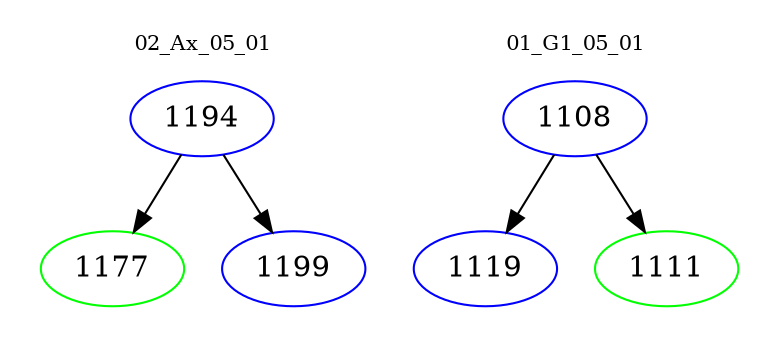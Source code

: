 digraph{
subgraph cluster_0 {
color = white
label = "02_Ax_05_01";
fontsize=10;
T0_1194 [label="1194", color="blue"]
T0_1194 -> T0_1177 [color="black"]
T0_1177 [label="1177", color="green"]
T0_1194 -> T0_1199 [color="black"]
T0_1199 [label="1199", color="blue"]
}
subgraph cluster_1 {
color = white
label = "01_G1_05_01";
fontsize=10;
T1_1108 [label="1108", color="blue"]
T1_1108 -> T1_1119 [color="black"]
T1_1119 [label="1119", color="blue"]
T1_1108 -> T1_1111 [color="black"]
T1_1111 [label="1111", color="green"]
}
}
